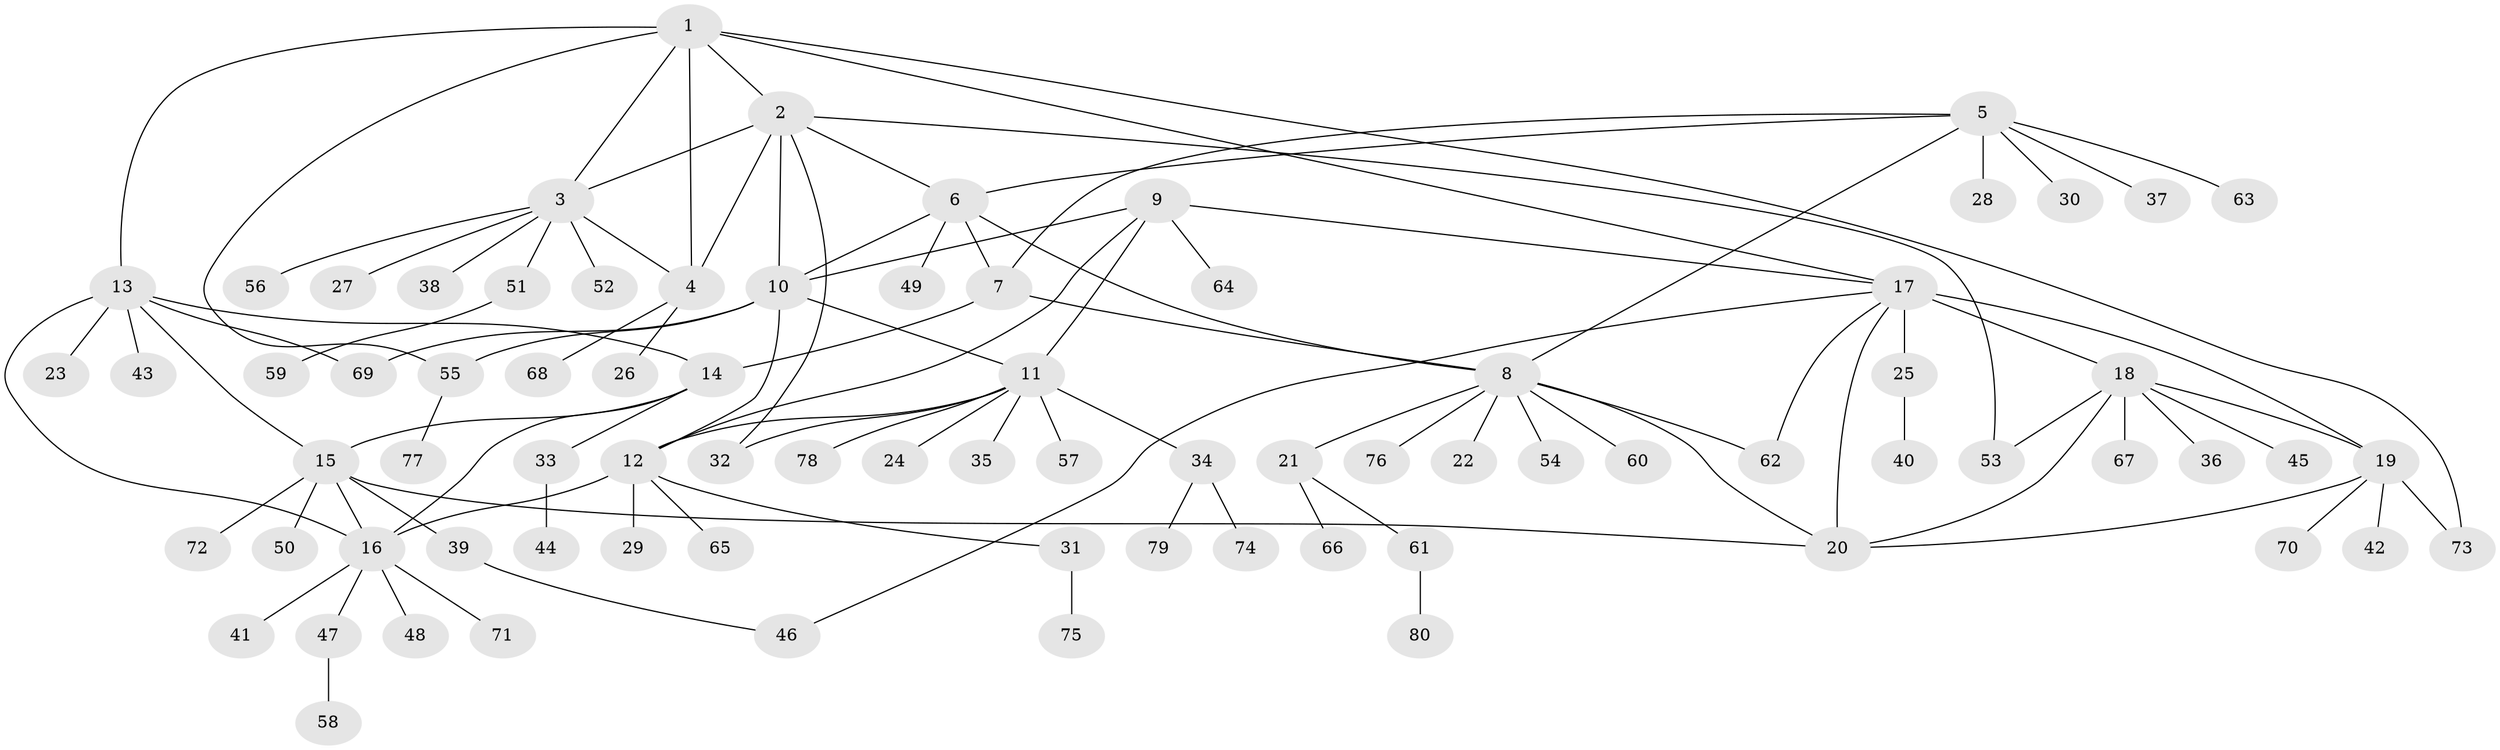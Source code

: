 // Generated by graph-tools (version 1.1) at 2025/16/03/09/25 04:16:01]
// undirected, 80 vertices, 107 edges
graph export_dot {
graph [start="1"]
  node [color=gray90,style=filled];
  1;
  2;
  3;
  4;
  5;
  6;
  7;
  8;
  9;
  10;
  11;
  12;
  13;
  14;
  15;
  16;
  17;
  18;
  19;
  20;
  21;
  22;
  23;
  24;
  25;
  26;
  27;
  28;
  29;
  30;
  31;
  32;
  33;
  34;
  35;
  36;
  37;
  38;
  39;
  40;
  41;
  42;
  43;
  44;
  45;
  46;
  47;
  48;
  49;
  50;
  51;
  52;
  53;
  54;
  55;
  56;
  57;
  58;
  59;
  60;
  61;
  62;
  63;
  64;
  65;
  66;
  67;
  68;
  69;
  70;
  71;
  72;
  73;
  74;
  75;
  76;
  77;
  78;
  79;
  80;
  1 -- 2;
  1 -- 3;
  1 -- 4;
  1 -- 13;
  1 -- 17;
  1 -- 55;
  1 -- 73;
  2 -- 3;
  2 -- 4;
  2 -- 6;
  2 -- 10;
  2 -- 32;
  2 -- 53;
  3 -- 4;
  3 -- 27;
  3 -- 38;
  3 -- 51;
  3 -- 52;
  3 -- 56;
  4 -- 26;
  4 -- 68;
  5 -- 6;
  5 -- 7;
  5 -- 8;
  5 -- 28;
  5 -- 30;
  5 -- 37;
  5 -- 63;
  6 -- 7;
  6 -- 8;
  6 -- 10;
  6 -- 49;
  7 -- 8;
  7 -- 14;
  8 -- 20;
  8 -- 21;
  8 -- 22;
  8 -- 54;
  8 -- 60;
  8 -- 62;
  8 -- 76;
  9 -- 10;
  9 -- 11;
  9 -- 12;
  9 -- 17;
  9 -- 64;
  10 -- 11;
  10 -- 12;
  10 -- 55;
  10 -- 69;
  11 -- 12;
  11 -- 24;
  11 -- 32;
  11 -- 34;
  11 -- 35;
  11 -- 57;
  11 -- 78;
  12 -- 16;
  12 -- 29;
  12 -- 31;
  12 -- 65;
  13 -- 14;
  13 -- 15;
  13 -- 16;
  13 -- 23;
  13 -- 43;
  13 -- 69;
  14 -- 15;
  14 -- 16;
  14 -- 33;
  15 -- 16;
  15 -- 20;
  15 -- 39;
  15 -- 50;
  15 -- 72;
  16 -- 41;
  16 -- 47;
  16 -- 48;
  16 -- 71;
  17 -- 18;
  17 -- 19;
  17 -- 20;
  17 -- 25;
  17 -- 46;
  17 -- 62;
  18 -- 19;
  18 -- 20;
  18 -- 36;
  18 -- 45;
  18 -- 53;
  18 -- 67;
  19 -- 20;
  19 -- 42;
  19 -- 70;
  19 -- 73;
  21 -- 61;
  21 -- 66;
  25 -- 40;
  31 -- 75;
  33 -- 44;
  34 -- 74;
  34 -- 79;
  39 -- 46;
  47 -- 58;
  51 -- 59;
  55 -- 77;
  61 -- 80;
}
